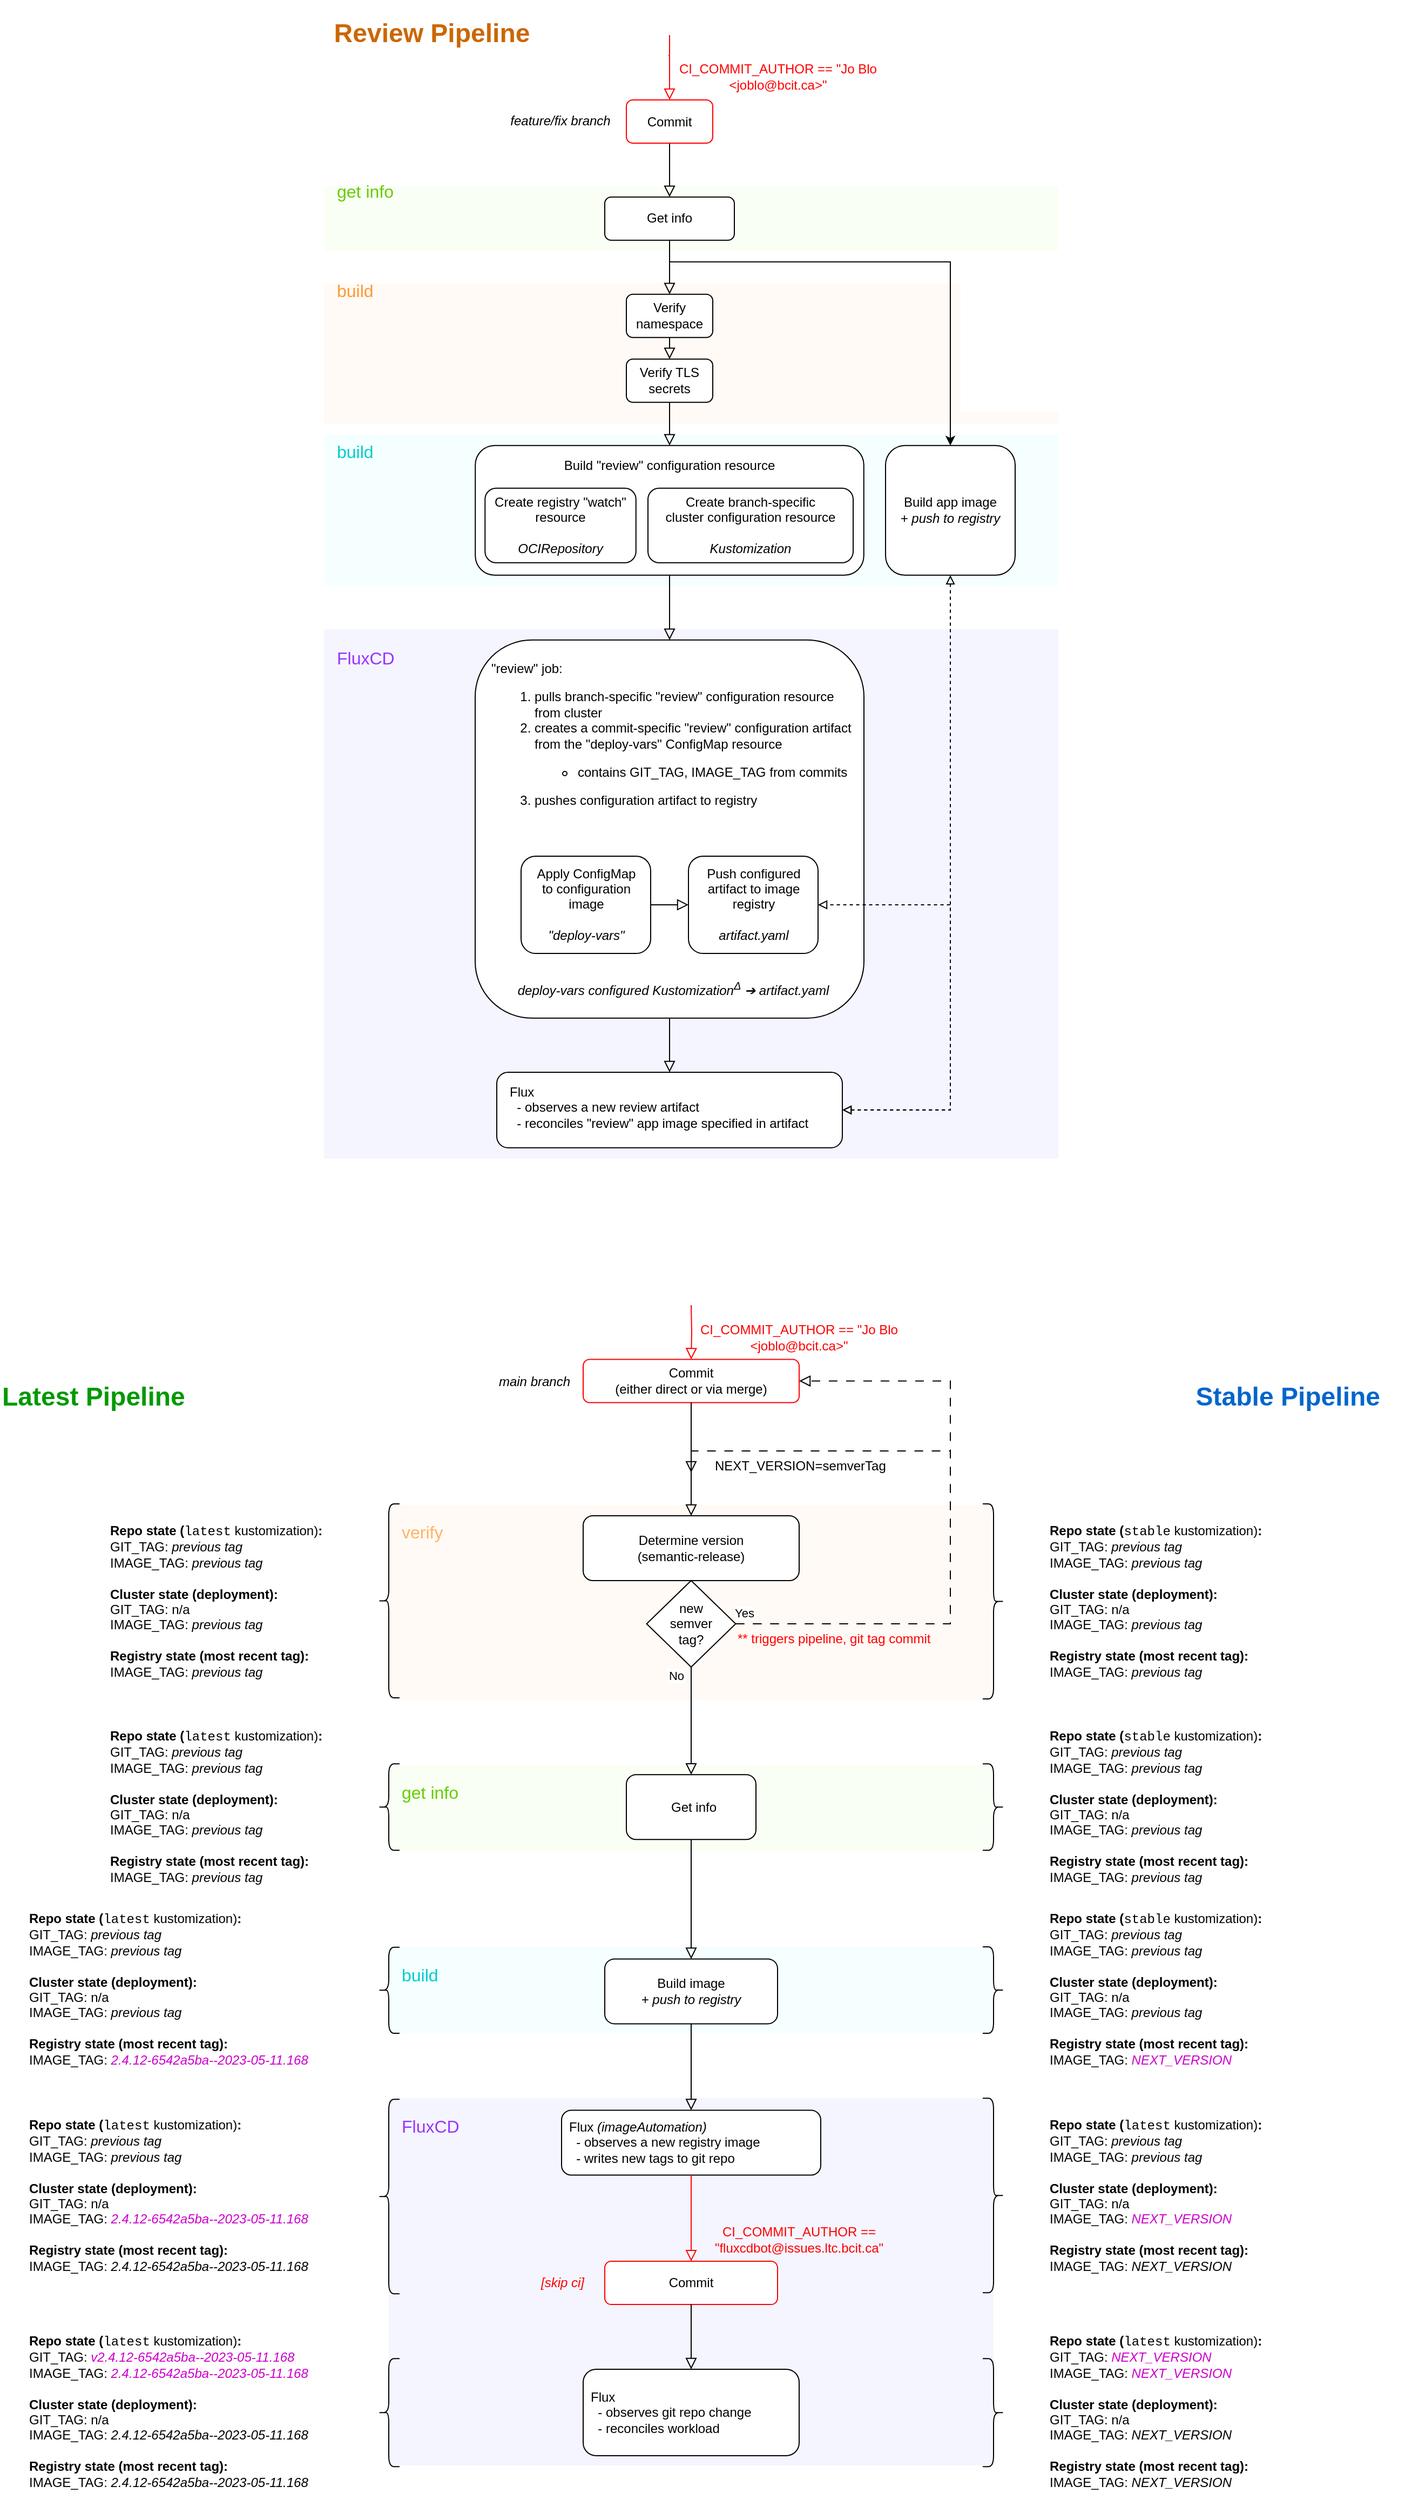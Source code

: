 <mxfile version="21.2.8" type="device">
  <diagram id="C5RBs43oDa-KdzZeNtuy" name="Page-1">
    <mxGraphModel dx="310" dy="2885" grid="1" gridSize="10" guides="1" tooltips="1" connect="1" arrows="1" fold="1" page="1" pageScale="1" pageWidth="827" pageHeight="1169" math="0" shadow="0">
      <root>
        <mxCell id="WIyWlLk6GJQsqaUBKTNV-0" />
        <mxCell id="WIyWlLk6GJQsqaUBKTNV-1" parent="WIyWlLk6GJQsqaUBKTNV-0" />
        <mxCell id="RxuFsPBykn9zpoPj2tN5-90" value="" style="rounded=0;whiteSpace=wrap;html=1;fontSize=16;strokeColor=none;fillColor=#E6FFCC;opacity=20;" vertex="1" parent="WIyWlLk6GJQsqaUBKTNV-1">
          <mxGeometry x="2300" y="-315.63" width="680" height="60" as="geometry" />
        </mxCell>
        <mxCell id="RxuFsPBykn9zpoPj2tN5-98" value="" style="rounded=0;whiteSpace=wrap;html=1;fontSize=16;strokeColor=none;fillColor=#FFE6CC;opacity=20;" vertex="1" parent="WIyWlLk6GJQsqaUBKTNV-1">
          <mxGeometry x="2300" y="-225.63" width="680" height="130" as="geometry" />
        </mxCell>
        <mxCell id="RxuFsPBykn9zpoPj2tN5-94" value="" style="rounded=0;whiteSpace=wrap;html=1;fontSize=16;strokeColor=none;fillColor=#CCCCFF;opacity=20;" vertex="1" parent="WIyWlLk6GJQsqaUBKTNV-1">
          <mxGeometry x="2300" y="94.37" width="680" height="490" as="geometry" />
        </mxCell>
        <mxCell id="RxuFsPBykn9zpoPj2tN5-92" value="" style="rounded=0;whiteSpace=wrap;html=1;fontSize=16;strokeColor=none;fillColor=#CCFFFF;opacity=20;" vertex="1" parent="WIyWlLk6GJQsqaUBKTNV-1">
          <mxGeometry x="2300" y="-85.76" width="680" height="140" as="geometry" />
        </mxCell>
        <mxCell id="RxuFsPBykn9zpoPj2tN5-93" value="build" style="text;html=1;strokeColor=none;fillColor=none;align=left;verticalAlign=middle;whiteSpace=wrap;rounded=0;fontSize=16;fontColor=#00CCCC;" vertex="1" parent="WIyWlLk6GJQsqaUBKTNV-1">
          <mxGeometry x="2310" y="-84.43" width="60" height="29.81" as="geometry" />
        </mxCell>
        <mxCell id="RxuFsPBykn9zpoPj2tN5-76" value="" style="rounded=0;whiteSpace=wrap;html=1;fontSize=16;strokeColor=none;fillColor=#FFE6CC;opacity=20;" vertex="1" parent="WIyWlLk6GJQsqaUBKTNV-1">
          <mxGeometry x="2360" y="905" width="560" height="180" as="geometry" />
        </mxCell>
        <mxCell id="RxuFsPBykn9zpoPj2tN5-57" value="" style="rounded=0;whiteSpace=wrap;html=1;fontSize=16;strokeColor=none;fillColor=#CCFFFF;opacity=20;" vertex="1" parent="WIyWlLk6GJQsqaUBKTNV-1">
          <mxGeometry x="2360" y="1313.99" width="560" height="80" as="geometry" />
        </mxCell>
        <mxCell id="RxuFsPBykn9zpoPj2tN5-55" value="" style="rounded=0;whiteSpace=wrap;html=1;fontSize=16;strokeColor=none;fillColor=#CCCCFF;opacity=20;" vertex="1" parent="WIyWlLk6GJQsqaUBKTNV-1">
          <mxGeometry x="2359.99" y="1454.1" width="560" height="339.88" as="geometry" />
        </mxCell>
        <mxCell id="RxuFsPBykn9zpoPj2tN5-54" value="" style="rounded=0;whiteSpace=wrap;html=1;fontSize=16;strokeColor=none;fillColor=#E6FFCC;opacity=20;" vertex="1" parent="WIyWlLk6GJQsqaUBKTNV-1">
          <mxGeometry x="2360" y="1145.63" width="560" height="80" as="geometry" />
        </mxCell>
        <mxCell id="J_il53s5iSnK6nftCSh8-21" value="Build &quot;review&quot; configuration resource" style="rounded=1;whiteSpace=wrap;html=1;fontSize=12;glass=0;strokeWidth=1;shadow=0;verticalAlign=top;spacingTop=5;" parent="WIyWlLk6GJQsqaUBKTNV-1" vertex="1">
          <mxGeometry x="2440.12" y="-75.63" width="359.75" height="120" as="geometry" />
        </mxCell>
        <mxCell id="xA1c-mV5jnr1yYVfnVHg-33" value="Create registry &quot;watch&quot; resource&lt;br&gt;&lt;br&gt;&lt;i&gt;OCIRepository&lt;/i&gt;" style="rounded=1;whiteSpace=wrap;html=1;fontSize=12;glass=0;strokeWidth=1;shadow=0;fillColor=none;" parent="WIyWlLk6GJQsqaUBKTNV-1" vertex="1">
          <mxGeometry x="2449.13" y="-36.13" width="139.75" height="69.02" as="geometry" />
        </mxCell>
        <mxCell id="xA1c-mV5jnr1yYVfnVHg-35" value="Create branch-specific&lt;br&gt;cluster configuration resource&lt;br&gt;&lt;br&gt;&lt;i&gt;Kustomization&lt;/i&gt;" style="rounded=1;whiteSpace=wrap;html=1;fontSize=12;glass=0;strokeWidth=1;shadow=0;fillColor=none;" parent="WIyWlLk6GJQsqaUBKTNV-1" vertex="1">
          <mxGeometry x="2600" y="-36.13" width="190" height="69.02" as="geometry" />
        </mxCell>
        <mxCell id="xA1c-mV5jnr1yYVfnVHg-52" style="edgeStyle=orthogonalEdgeStyle;rounded=0;orthogonalLoop=1;jettySize=auto;html=1;exitX=1;exitY=0.5;exitDx=0;exitDy=0;entryX=0.5;entryY=1;entryDx=0;entryDy=0;startArrow=block;startFill=0;dashed=1;endArrow=block;endFill=0;" parent="WIyWlLk6GJQsqaUBKTNV-1" source="xA1c-mV5jnr1yYVfnVHg-37" target="xA1c-mV5jnr1yYVfnVHg-46" edge="1">
          <mxGeometry relative="1" as="geometry" />
        </mxCell>
        <mxCell id="xA1c-mV5jnr1yYVfnVHg-37" value="Flux&lt;br&gt;&lt;div style=&quot;&quot;&gt;&lt;span style=&quot;background-color: initial;&quot;&gt;&amp;nbsp; - observes a new review artifact&lt;/span&gt;&lt;/div&gt;&lt;div style=&quot;&quot;&gt;&lt;span style=&quot;background-color: initial;&quot;&gt;&amp;nbsp; - reconciles &quot;review&quot; app image specified in artifact&lt;/span&gt;&lt;/div&gt;" style="rounded=1;whiteSpace=wrap;html=1;fontSize=12;glass=0;strokeWidth=1;shadow=0;align=left;spacingLeft=10;verticalAlign=top;spacingTop=5;" parent="WIyWlLk6GJQsqaUBKTNV-1" vertex="1">
          <mxGeometry x="2460" y="504.49" width="320" height="69.88" as="geometry" />
        </mxCell>
        <mxCell id="xA1c-mV5jnr1yYVfnVHg-39" value="&quot;review&quot; job:&lt;br&gt;&lt;ol&gt;&lt;li&gt;pulls branch-specific &quot;review&quot; configuration resource from cluster&lt;/li&gt;&lt;li&gt;creates a commit-specific &quot;review&quot; configuration artifact from the &quot;deploy-vars&quot; ConfigMap resource&lt;/li&gt;&lt;/ol&gt;&lt;ul&gt;&lt;ul&gt;&lt;li&gt;&lt;span style=&quot;background-color: initial;&quot;&gt;contains GIT_TAG, IMAGE_TAG from commits&lt;/span&gt;&lt;/li&gt;&lt;/ul&gt;&lt;/ul&gt;&lt;span style=&quot;background-color: initial;&quot;&gt;&amp;nbsp; &amp;nbsp; &amp;nbsp; &amp;nbsp; 3. pushes configuration artifact to registry&lt;/span&gt;&lt;br&gt;&lt;font style=&quot;font-size: 12px;&quot;&gt;&lt;br&gt;&lt;br&gt;&lt;br&gt;&lt;br&gt;&lt;br&gt;&lt;br&gt;&lt;br&gt;&lt;br&gt;&lt;br&gt;&lt;br&gt;&lt;br style=&quot;&quot;&gt;&lt;/font&gt;&lt;div style=&quot;text-align: center;&quot;&gt;&lt;i style=&quot;background-color: initial;&quot;&gt;deploy-vars configured Kustomization&lt;sup style=&quot;border-color: var(--border-color);&quot;&gt;Δ&lt;/sup&gt;&amp;nbsp;➔&amp;nbsp;artifact.yaml&lt;/i&gt;&lt;/div&gt;" style="rounded=1;whiteSpace=wrap;html=1;fontSize=12;glass=0;strokeWidth=1;shadow=0;align=left;spacingLeft=10;spacingRight=5;spacing=5;verticalAlign=top;spacingTop=10;" parent="WIyWlLk6GJQsqaUBKTNV-1" vertex="1">
          <mxGeometry x="2440" y="104.37" width="360" height="350" as="geometry" />
        </mxCell>
        <mxCell id="xA1c-mV5jnr1yYVfnVHg-40" value="" style="rounded=0;html=1;jettySize=auto;orthogonalLoop=1;fontSize=11;endArrow=block;endFill=0;endSize=8;strokeWidth=1;shadow=0;labelBackgroundColor=none;edgeStyle=orthogonalEdgeStyle;exitX=0.5;exitY=1;exitDx=0;exitDy=0;entryX=0.5;entryY=0;entryDx=0;entryDy=0;" parent="WIyWlLk6GJQsqaUBKTNV-1" source="xA1c-mV5jnr1yYVfnVHg-39" target="xA1c-mV5jnr1yYVfnVHg-37" edge="1">
          <mxGeometry relative="1" as="geometry">
            <mxPoint x="2622.5" y="634.5" as="targetPoint" />
            <mxPoint x="2622.29" y="624.5" as="sourcePoint" />
          </mxGeometry>
        </mxCell>
        <mxCell id="xA1c-mV5jnr1yYVfnVHg-42" value="" style="rounded=0;html=1;jettySize=auto;orthogonalLoop=1;fontSize=11;endArrow=block;endFill=0;endSize=8;strokeWidth=1;shadow=0;labelBackgroundColor=none;edgeStyle=orthogonalEdgeStyle;exitX=0.5;exitY=1;exitDx=0;exitDy=0;entryX=0.5;entryY=0;entryDx=0;entryDy=0;" parent="WIyWlLk6GJQsqaUBKTNV-1" source="J_il53s5iSnK6nftCSh8-11" target="J_il53s5iSnK6nftCSh8-9" edge="1">
          <mxGeometry relative="1" as="geometry">
            <mxPoint x="2620" y="-305.5" as="targetPoint" />
            <mxPoint x="2622.5" y="-284.63" as="sourcePoint" />
            <Array as="points">
              <mxPoint x="2620" y="-325.5" />
              <mxPoint x="2620" y="-325.5" />
            </Array>
          </mxGeometry>
        </mxCell>
        <mxCell id="xA1c-mV5jnr1yYVfnVHg-30" value="Verify namespace" style="rounded=1;whiteSpace=wrap;html=1;fontSize=12;glass=0;strokeWidth=1;shadow=0;" parent="WIyWlLk6GJQsqaUBKTNV-1" vertex="1">
          <mxGeometry x="2580" y="-215.63" width="80" height="40" as="geometry" />
        </mxCell>
        <mxCell id="xA1c-mV5jnr1yYVfnVHg-46" value="Build app image &lt;br&gt;&lt;i&gt;+ push to registry&lt;/i&gt;" style="rounded=1;whiteSpace=wrap;html=1;fontSize=12;glass=0;strokeWidth=1;shadow=0;" parent="WIyWlLk6GJQsqaUBKTNV-1" vertex="1">
          <mxGeometry x="2820" y="-75.63" width="120" height="120" as="geometry" />
        </mxCell>
        <mxCell id="xA1c-mV5jnr1yYVfnVHg-49" style="edgeStyle=orthogonalEdgeStyle;rounded=0;orthogonalLoop=1;jettySize=auto;html=1;entryX=0.5;entryY=0;entryDx=0;entryDy=0;exitX=0.5;exitY=1;exitDx=0;exitDy=0;" parent="WIyWlLk6GJQsqaUBKTNV-1" source="J_il53s5iSnK6nftCSh8-9" target="xA1c-mV5jnr1yYVfnVHg-46" edge="1">
          <mxGeometry relative="1" as="geometry">
            <mxPoint x="2690" y="-245.63" as="sourcePoint" />
            <Array as="points">
              <mxPoint x="2620" y="-245.63" />
              <mxPoint x="2880" y="-245.63" />
            </Array>
          </mxGeometry>
        </mxCell>
        <mxCell id="xA1c-mV5jnr1yYVfnVHg-50" value="" style="rounded=0;html=1;jettySize=auto;orthogonalLoop=1;fontSize=11;endArrow=block;endFill=0;endSize=8;strokeWidth=1;shadow=0;labelBackgroundColor=none;edgeStyle=orthogonalEdgeStyle;exitX=1;exitY=0.5;exitDx=0;exitDy=0;entryX=0;entryY=0.5;entryDx=0;entryDy=0;" parent="WIyWlLk6GJQsqaUBKTNV-1" source="RxuFsPBykn9zpoPj2tN5-96" target="J_il53s5iSnK6nftCSh8-13" edge="1">
          <mxGeometry relative="1" as="geometry">
            <mxPoint x="2632.5" y="95.49" as="targetPoint" />
            <mxPoint x="2727.5" y="-4.51" as="sourcePoint" />
          </mxGeometry>
        </mxCell>
        <mxCell id="xA1c-mV5jnr1yYVfnVHg-51" value="&lt;i&gt;feature/fix branch&lt;/i&gt;" style="text;html=1;strokeColor=none;fillColor=none;align=center;verticalAlign=middle;whiteSpace=wrap;rounded=0;" parent="WIyWlLk6GJQsqaUBKTNV-1" vertex="1">
          <mxGeometry x="2459" y="-390.56" width="120" height="30" as="geometry" />
        </mxCell>
        <mxCell id="J_il53s5iSnK6nftCSh8-9" value="Get info" style="rounded=1;whiteSpace=wrap;html=1;fontSize=12;glass=0;strokeWidth=1;shadow=0;align=center;spacingLeft=0;container=0;" parent="WIyWlLk6GJQsqaUBKTNV-1" vertex="1">
          <mxGeometry x="2560" y="-305.63" width="120" height="40" as="geometry">
            <mxRectangle x="870.25" y="-939" width="90" height="30" as="alternateBounds" />
          </mxGeometry>
        </mxCell>
        <mxCell id="J_il53s5iSnK6nftCSh8-11" value="Commit" style="rounded=1;whiteSpace=wrap;html=1;fontSize=12;glass=0;strokeWidth=1;shadow=0;strokeColor=#FF0000;" parent="WIyWlLk6GJQsqaUBKTNV-1" vertex="1">
          <mxGeometry x="2580" y="-395.5" width="80" height="40" as="geometry" />
        </mxCell>
        <mxCell id="J_il53s5iSnK6nftCSh8-12" value="Verify TLS secrets" style="rounded=1;whiteSpace=wrap;html=1;fontSize=12;glass=0;strokeWidth=1;shadow=0;" parent="WIyWlLk6GJQsqaUBKTNV-1" vertex="1">
          <mxGeometry x="2580" y="-155.63" width="80" height="40" as="geometry" />
        </mxCell>
        <mxCell id="J_il53s5iSnK6nftCSh8-13" value="Push configured artifact to image registry&lt;br&gt;&lt;br&gt;&lt;i&gt;artifact.yaml&lt;/i&gt;" style="rounded=1;whiteSpace=wrap;html=1;fontSize=12;glass=0;strokeWidth=1;shadow=0;align=center;spacingLeft=5;spacingRight=5;spacing=5;" parent="WIyWlLk6GJQsqaUBKTNV-1" vertex="1">
          <mxGeometry x="2637.5" y="304.45" width="120" height="90.05" as="geometry" />
        </mxCell>
        <mxCell id="J_il53s5iSnK6nftCSh8-14" value="" style="rounded=0;html=1;jettySize=auto;orthogonalLoop=1;fontSize=11;endArrow=block;endFill=0;endSize=8;strokeWidth=1;shadow=0;labelBackgroundColor=none;edgeStyle=orthogonalEdgeStyle;exitX=0.5;exitY=1;exitDx=0;exitDy=0;entryX=0.5;entryY=0;entryDx=0;entryDy=0;" parent="WIyWlLk6GJQsqaUBKTNV-1" source="J_il53s5iSnK6nftCSh8-9" target="xA1c-mV5jnr1yYVfnVHg-30" edge="1">
          <mxGeometry relative="1" as="geometry">
            <mxPoint x="2620" y="-235.5" as="targetPoint" />
            <mxPoint x="2619.5" y="-254.51" as="sourcePoint" />
          </mxGeometry>
        </mxCell>
        <mxCell id="J_il53s5iSnK6nftCSh8-15" value="" style="rounded=0;html=1;jettySize=auto;orthogonalLoop=1;fontSize=11;endArrow=block;endFill=0;endSize=8;strokeWidth=1;shadow=0;labelBackgroundColor=none;edgeStyle=orthogonalEdgeStyle;exitX=0.5;exitY=1;exitDx=0;exitDy=0;entryX=0.5;entryY=0;entryDx=0;entryDy=0;" parent="WIyWlLk6GJQsqaUBKTNV-1" source="J_il53s5iSnK6nftCSh8-12" target="J_il53s5iSnK6nftCSh8-21" edge="1">
          <mxGeometry relative="1" as="geometry">
            <mxPoint x="2620" y="-83.615" as="targetPoint" />
            <mxPoint x="2632.5" y="-204.51" as="sourcePoint" />
          </mxGeometry>
        </mxCell>
        <mxCell id="J_il53s5iSnK6nftCSh8-17" value="&lt;h1&gt;Review Pipeline&lt;/h1&gt;" style="text;html=1;strokeColor=none;fillColor=none;align=center;verticalAlign=middle;whiteSpace=wrap;rounded=0;fontColor=#CC6600;" parent="WIyWlLk6GJQsqaUBKTNV-1" vertex="1">
          <mxGeometry x="2300" y="-477.0" width="200" height="40" as="geometry" />
        </mxCell>
        <mxCell id="J_il53s5iSnK6nftCSh8-18" value="CI_COMMIT_AUTHOR == &quot;Jo Blo &amp;lt;joblo@bcit.ca&amp;gt;&quot;" style="text;html=1;strokeColor=none;fillColor=none;align=center;verticalAlign=middle;whiteSpace=wrap;rounded=0;fontColor=#FF0000;" parent="WIyWlLk6GJQsqaUBKTNV-1" vertex="1">
          <mxGeometry x="2619.5" y="-437.0" width="200.5" height="40.5" as="geometry" />
        </mxCell>
        <mxCell id="J_il53s5iSnK6nftCSh8-20" value="" style="rounded=0;html=1;jettySize=auto;orthogonalLoop=1;fontSize=11;endArrow=block;endFill=0;endSize=8;strokeWidth=1;shadow=0;labelBackgroundColor=none;edgeStyle=orthogonalEdgeStyle;fontColor=#FF0000;strokeColor=#FF0000;entryX=0.5;entryY=0;entryDx=0;entryDy=0;" parent="WIyWlLk6GJQsqaUBKTNV-1" target="J_il53s5iSnK6nftCSh8-11" edge="1">
          <mxGeometry relative="1" as="geometry">
            <mxPoint x="2619" y="-396.5" as="targetPoint" />
            <mxPoint x="2620" y="-455.5" as="sourcePoint" />
            <Array as="points">
              <mxPoint x="2619" y="-436.5" />
              <mxPoint x="2619" y="-436.5" />
            </Array>
          </mxGeometry>
        </mxCell>
        <mxCell id="RxuFsPBykn9zpoPj2tN5-1" value="Commit&lt;br&gt;(either direct or via merge)" style="rounded=1;whiteSpace=wrap;html=1;fontSize=12;glass=0;strokeWidth=1;shadow=0;strokeColor=#FF0000;" vertex="1" parent="WIyWlLk6GJQsqaUBKTNV-1">
          <mxGeometry x="2540" y="770.25" width="200" height="40" as="geometry" />
        </mxCell>
        <mxCell id="RxuFsPBykn9zpoPj2tN5-3" value="Build image&lt;br&gt;&lt;i&gt;+ push to registry&lt;/i&gt;" style="rounded=1;whiteSpace=wrap;html=1;fontSize=12;glass=0;strokeWidth=1;shadow=0;" vertex="1" parent="WIyWlLk6GJQsqaUBKTNV-1">
          <mxGeometry x="2560" y="1325.19" width="160" height="60" as="geometry" />
        </mxCell>
        <mxCell id="RxuFsPBykn9zpoPj2tN5-4" value="&lt;i&gt;main branch&lt;/i&gt;" style="text;html=1;strokeColor=none;fillColor=none;align=center;verticalAlign=middle;whiteSpace=wrap;rounded=0;" vertex="1" parent="WIyWlLk6GJQsqaUBKTNV-1">
          <mxGeometry x="2445.01" y="775.5" width="100" height="30" as="geometry" />
        </mxCell>
        <mxCell id="RxuFsPBykn9zpoPj2tN5-5" value="Flux&lt;br&gt;&lt;div style=&quot;&quot;&gt;&lt;span style=&quot;background-color: initial;&quot;&gt;&amp;nbsp; - observes git repo change&lt;/span&gt;&lt;/div&gt;&lt;div style=&quot;&quot;&gt;&lt;span style=&quot;background-color: initial;&quot;&gt;&amp;nbsp; - reconciles workload&lt;/span&gt;&lt;/div&gt;" style="rounded=1;whiteSpace=wrap;html=1;fontSize=12;glass=0;strokeWidth=1;shadow=0;align=left;spacingLeft=5;" vertex="1" parent="WIyWlLk6GJQsqaUBKTNV-1">
          <mxGeometry x="2540" y="1704.99" width="200" height="80" as="geometry" />
        </mxCell>
        <mxCell id="RxuFsPBykn9zpoPj2tN5-6" value="Flux &lt;i&gt;(imageAutomation)&lt;/i&gt;&lt;br&gt;&lt;div style=&quot;&quot;&gt;&lt;span style=&quot;background-color: initial;&quot;&gt;&amp;nbsp; - observes a new registry image&lt;/span&gt;&lt;/div&gt;&lt;div style=&quot;&quot;&gt;&lt;span style=&quot;background-color: initial;&quot;&gt;&amp;nbsp; - writes new tags to git repo&lt;/span&gt;&lt;/div&gt;" style="rounded=1;whiteSpace=wrap;html=1;fontSize=12;glass=0;strokeWidth=1;shadow=0;align=left;spacingLeft=5;" vertex="1" parent="WIyWlLk6GJQsqaUBKTNV-1">
          <mxGeometry x="2520" y="1465.24" width="240" height="60" as="geometry" />
        </mxCell>
        <mxCell id="RxuFsPBykn9zpoPj2tN5-7" value="Get info" style="rounded=1;whiteSpace=wrap;html=1;fontSize=12;glass=0;strokeWidth=1;shadow=0;align=center;spacingLeft=5;container=0;" vertex="1" parent="WIyWlLk6GJQsqaUBKTNV-1">
          <mxGeometry x="2580" y="1154.62" width="120" height="60" as="geometry">
            <mxRectangle x="870.25" y="-939" width="90" height="30" as="alternateBounds" />
          </mxGeometry>
        </mxCell>
        <mxCell id="RxuFsPBykn9zpoPj2tN5-8" value="CI_COMMIT_AUTHOR == &quot;fluxcdbot@issues.ltc.bcit.ca&quot;" style="text;html=1;strokeColor=none;fillColor=none;align=center;verticalAlign=middle;whiteSpace=wrap;rounded=0;fontColor=#FF0000;" vertex="1" parent="WIyWlLk6GJQsqaUBKTNV-1">
          <mxGeometry x="2639.99" y="1565.06" width="200" height="40" as="geometry" />
        </mxCell>
        <mxCell id="RxuFsPBykn9zpoPj2tN5-9" value="" style="rounded=0;html=1;jettySize=auto;orthogonalLoop=1;fontSize=11;endArrow=block;endFill=0;endSize=8;strokeWidth=1;shadow=0;labelBackgroundColor=none;edgeStyle=orthogonalEdgeStyle;exitX=0.5;exitY=1;exitDx=0;exitDy=0;entryX=0.5;entryY=0;entryDx=0;entryDy=0;" edge="1" parent="WIyWlLk6GJQsqaUBKTNV-1" source="RxuFsPBykn9zpoPj2tN5-7" target="RxuFsPBykn9zpoPj2tN5-3">
          <mxGeometry relative="1" as="geometry">
            <mxPoint x="2600.25" y="1390.25" as="targetPoint" />
            <mxPoint x="2610.25" y="1440.25" as="sourcePoint" />
          </mxGeometry>
        </mxCell>
        <mxCell id="RxuFsPBykn9zpoPj2tN5-10" value="Commit" style="rounded=1;whiteSpace=wrap;html=1;fontSize=12;glass=0;strokeWidth=1;shadow=0;strokeColor=#FF0000;" vertex="1" parent="WIyWlLk6GJQsqaUBKTNV-1">
          <mxGeometry x="2560" y="1605.06" width="160" height="40" as="geometry" />
        </mxCell>
        <mxCell id="RxuFsPBykn9zpoPj2tN5-11" value="CI_COMMIT_AUTHOR == &quot;Jo Blo &amp;lt;joblo@bcit.ca&amp;gt;&quot;" style="text;html=1;strokeColor=none;fillColor=none;align=center;verticalAlign=middle;whiteSpace=wrap;rounded=0;fontColor=#FF0000;" vertex="1" parent="WIyWlLk6GJQsqaUBKTNV-1">
          <mxGeometry x="2639.99" y="729.5" width="200.01" height="40.5" as="geometry" />
        </mxCell>
        <mxCell id="RxuFsPBykn9zpoPj2tN5-12" value="" style="rounded=0;html=1;jettySize=auto;orthogonalLoop=1;fontSize=11;endArrow=block;endFill=0;endSize=8;strokeWidth=1;shadow=0;labelBackgroundColor=none;edgeStyle=orthogonalEdgeStyle;exitX=0.5;exitY=1;exitDx=0;exitDy=0;entryX=0.5;entryY=0;entryDx=0;entryDy=0;fontColor=#FF0000;strokeColor=#FF0000;" edge="1" parent="WIyWlLk6GJQsqaUBKTNV-1" source="RxuFsPBykn9zpoPj2tN5-6" target="RxuFsPBykn9zpoPj2tN5-10">
          <mxGeometry relative="1" as="geometry">
            <mxPoint x="2355.49" y="1613.62" as="targetPoint" />
            <mxPoint x="2595.49" y="1633.5" as="sourcePoint" />
            <Array as="points" />
          </mxGeometry>
        </mxCell>
        <mxCell id="RxuFsPBykn9zpoPj2tN5-13" value="Determine version&lt;br&gt;(semantic-release)" style="rounded=1;whiteSpace=wrap;html=1;fontSize=12;glass=0;strokeWidth=1;shadow=0;" vertex="1" parent="WIyWlLk6GJQsqaUBKTNV-1">
          <mxGeometry x="2540" y="915" width="200" height="60" as="geometry" />
        </mxCell>
        <mxCell id="RxuFsPBykn9zpoPj2tN5-14" value="new&lt;br&gt;semver&lt;br&gt;tag?" style="rhombus;whiteSpace=wrap;html=1;verticalAlign=middle;" vertex="1" parent="WIyWlLk6GJQsqaUBKTNV-1">
          <mxGeometry x="2598.76" y="975.0" width="82.47" height="80" as="geometry" />
        </mxCell>
        <mxCell id="RxuFsPBykn9zpoPj2tN5-16" value="" style="shape=curlyBracket;whiteSpace=wrap;html=1;rounded=1;labelPosition=left;verticalLabelPosition=middle;align=right;verticalAlign=middle;" vertex="1" parent="WIyWlLk6GJQsqaUBKTNV-1">
          <mxGeometry x="2350" y="1144.63" width="20" height="80" as="geometry" />
        </mxCell>
        <mxCell id="RxuFsPBykn9zpoPj2tN5-17" value="" style="shape=curlyBracket;whiteSpace=wrap;html=1;rounded=1;labelPosition=left;verticalLabelPosition=middle;align=right;verticalAlign=middle;" vertex="1" parent="WIyWlLk6GJQsqaUBKTNV-1">
          <mxGeometry x="2350" y="1455.13" width="20" height="180" as="geometry" />
        </mxCell>
        <mxCell id="RxuFsPBykn9zpoPj2tN5-19" value="Yes" style="edgeLabel;html=1;align=center;verticalAlign=middle;resizable=0;points=[];rotation=0;" vertex="1" connectable="0" parent="WIyWlLk6GJQsqaUBKTNV-1">
          <mxGeometry x="2700.0" y="1313.99" as="geometry">
            <mxPoint x="-11" y="-309" as="offset" />
          </mxGeometry>
        </mxCell>
        <mxCell id="RxuFsPBykn9zpoPj2tN5-20" value="" style="rounded=0;html=1;jettySize=auto;orthogonalLoop=1;fontSize=11;endArrow=block;endFill=0;endSize=8;strokeWidth=1;shadow=0;labelBackgroundColor=none;edgeStyle=orthogonalEdgeStyle;entryX=0.5;entryY=0;entryDx=0;entryDy=0;fontColor=#FF0000;strokeColor=#FF0000;" edge="1" parent="WIyWlLk6GJQsqaUBKTNV-1" target="RxuFsPBykn9zpoPj2tN5-1">
          <mxGeometry relative="1" as="geometry">
            <mxPoint x="2595.01" y="755" as="targetPoint" />
            <mxPoint x="2640" y="720" as="sourcePoint" />
          </mxGeometry>
        </mxCell>
        <mxCell id="RxuFsPBykn9zpoPj2tN5-21" value="" style="rounded=0;html=1;jettySize=auto;orthogonalLoop=1;fontSize=11;endArrow=block;endFill=0;endSize=8;strokeWidth=1;shadow=0;labelBackgroundColor=none;edgeStyle=orthogonalEdgeStyle;exitX=0.5;exitY=1;exitDx=0;exitDy=0;entryX=0.5;entryY=0;entryDx=0;entryDy=0;" edge="1" parent="WIyWlLk6GJQsqaUBKTNV-1" source="RxuFsPBykn9zpoPj2tN5-14" target="RxuFsPBykn9zpoPj2tN5-7">
          <mxGeometry relative="1" as="geometry">
            <mxPoint x="2600" y="1625" as="targetPoint" />
            <mxPoint x="2551.53" y="1954" as="sourcePoint" />
          </mxGeometry>
        </mxCell>
        <mxCell id="RxuFsPBykn9zpoPj2tN5-23" value="** triggers pipeline, git tag commit" style="text;html=1;strokeColor=none;fillColor=none;align=left;verticalAlign=top;whiteSpace=wrap;rounded=0;fontColor=#FF0000;spacingLeft=0;spacingTop=0;" vertex="1" parent="WIyWlLk6GJQsqaUBKTNV-1">
          <mxGeometry x="2681.23" y="1015" width="188.77" height="30" as="geometry" />
        </mxCell>
        <mxCell id="RxuFsPBykn9zpoPj2tN5-27" value="" style="rounded=0;html=1;jettySize=auto;orthogonalLoop=1;fontSize=11;endArrow=block;endFill=0;endSize=8;strokeWidth=1;shadow=0;labelBackgroundColor=none;edgeStyle=orthogonalEdgeStyle;exitX=1;exitY=0.5;exitDx=0;exitDy=0;dashed=1;dashPattern=8 8;strokeColor=#000000;" edge="1" parent="WIyWlLk6GJQsqaUBKTNV-1" source="RxuFsPBykn9zpoPj2tN5-14">
          <mxGeometry relative="1" as="geometry">
            <mxPoint x="2640" y="875" as="targetPoint" />
            <Array as="points">
              <mxPoint x="2880" y="1015" />
              <mxPoint x="2880" y="855" />
              <mxPoint x="2640" y="855" />
            </Array>
            <mxPoint x="2667" y="1527" as="sourcePoint" />
          </mxGeometry>
        </mxCell>
        <mxCell id="RxuFsPBykn9zpoPj2tN5-28" value="&lt;i&gt;[skip ci]&lt;/i&gt;" style="text;html=1;strokeColor=none;fillColor=none;align=center;verticalAlign=middle;whiteSpace=wrap;rounded=0;fontColor=#FF0000;" vertex="1" parent="WIyWlLk6GJQsqaUBKTNV-1">
          <mxGeometry x="2481" y="1605.06" width="80" height="40" as="geometry" />
        </mxCell>
        <mxCell id="RxuFsPBykn9zpoPj2tN5-29" value="No" style="edgeLabel;html=1;align=center;verticalAlign=middle;resizable=0;points=[];rotation=0;" vertex="1" connectable="0" parent="WIyWlLk6GJQsqaUBKTNV-1">
          <mxGeometry x="2639.99" y="1405.0" as="geometry">
            <mxPoint x="-14" y="-342" as="offset" />
          </mxGeometry>
        </mxCell>
        <mxCell id="RxuFsPBykn9zpoPj2tN5-30" value="" style="rounded=0;html=1;jettySize=auto;orthogonalLoop=1;fontSize=11;endArrow=block;endFill=0;endSize=8;strokeWidth=1;shadow=0;labelBackgroundColor=none;edgeStyle=orthogonalEdgeStyle;exitX=0.5;exitY=1;exitDx=0;exitDy=0;entryX=0.5;entryY=0;entryDx=0;entryDy=0;" edge="1" parent="WIyWlLk6GJQsqaUBKTNV-1" source="RxuFsPBykn9zpoPj2tN5-3" target="RxuFsPBykn9zpoPj2tN5-6">
          <mxGeometry relative="1" as="geometry">
            <mxPoint x="2610" y="1484" as="targetPoint" />
            <Array as="points" />
            <mxPoint x="2610" y="1395" as="sourcePoint" />
          </mxGeometry>
        </mxCell>
        <mxCell id="RxuFsPBykn9zpoPj2tN5-33" value="" style="rounded=0;html=1;jettySize=auto;orthogonalLoop=1;fontSize=11;endArrow=block;endFill=0;endSize=8;strokeWidth=1;shadow=0;labelBackgroundColor=none;edgeStyle=orthogonalEdgeStyle;exitX=0.5;exitY=1;exitDx=0;exitDy=0;entryX=0.5;entryY=0;entryDx=0;entryDy=0;" edge="1" parent="WIyWlLk6GJQsqaUBKTNV-1" source="RxuFsPBykn9zpoPj2tN5-10" target="RxuFsPBykn9zpoPj2tN5-5">
          <mxGeometry relative="1" as="geometry">
            <mxPoint x="2580" y="1635" as="targetPoint" />
            <mxPoint x="2771" y="1615" as="sourcePoint" />
          </mxGeometry>
        </mxCell>
        <mxCell id="RxuFsPBykn9zpoPj2tN5-36" value="&lt;span style=&quot;border-color: var(--border-color);&quot;&gt;&lt;b style=&quot;border-color: var(--border-color);&quot;&gt;Repo state (&lt;/b&gt;&lt;font style=&quot;border-color: var(--border-color);&quot; face=&quot;Courier New&quot;&gt;latest&lt;/font&gt;&amp;nbsp;kustomization)&lt;b style=&quot;border-color: var(--border-color);&quot;&gt;:&lt;/b&gt;&lt;br style=&quot;border-color: var(--border-color);&quot;&gt;GIT_TAG:&amp;nbsp;&lt;i style=&quot;border-color: var(--border-color);&quot;&gt;previous tag&lt;br style=&quot;border-color: var(--border-color);&quot;&gt;&lt;/i&gt;IMAGE_TAG:&amp;nbsp;&lt;i style=&quot;border-color: var(--border-color);&quot;&gt;previous tag&lt;/i&gt;&lt;br style=&quot;border-color: var(--border-color);&quot;&gt;&lt;br style=&quot;border-color: var(--border-color);&quot;&gt;&lt;b style=&quot;border-color: var(--border-color);&quot;&gt;Cluster state (deployment):&lt;br style=&quot;border-color: var(--border-color);&quot;&gt;&lt;/b&gt;GIT_TAG: n/a&lt;br style=&quot;border-color: var(--border-color);&quot;&gt;IMAGE_TAG:&amp;nbsp;&lt;i style=&quot;border-color: var(--border-color);&quot;&gt;previous tag&lt;/i&gt;&lt;br style=&quot;border-color: var(--border-color);&quot;&gt;&lt;br style=&quot;border-color: var(--border-color);&quot;&gt;&lt;b style=&quot;border-color: var(--border-color);&quot;&gt;Registry state (most recent tag):&lt;br style=&quot;border-color: var(--border-color);&quot;&gt;&lt;/b&gt;&lt;font style=&quot;border-color: var(--border-color);&quot;&gt;IMAGE_TAG:&amp;nbsp;&lt;/font&gt;&lt;i style=&quot;border-color: var(--border-color);&quot;&gt;previous tag&lt;/i&gt;&lt;br&gt;&lt;/span&gt;" style="text;html=1;strokeColor=none;fillColor=none;align=left;verticalAlign=top;whiteSpace=wrap;rounded=0;" vertex="1" parent="WIyWlLk6GJQsqaUBKTNV-1">
          <mxGeometry x="2100" y="1104.76" width="240" height="159.75" as="geometry" />
        </mxCell>
        <mxCell id="RxuFsPBykn9zpoPj2tN5-37" value="&lt;b&gt;Repo state (&lt;/b&gt;&lt;font style=&quot;border-color: var(--border-color);&quot; face=&quot;Courier New&quot;&gt;latest&lt;/font&gt;&amp;nbsp;kustomization)&lt;b&gt;:&lt;/b&gt;&lt;br&gt;GIT_TAG: &lt;i&gt;previous tag&lt;br&gt;&lt;/i&gt;IMAGE_TAG:&amp;nbsp;&lt;i style=&quot;border-color: var(--border-color);&quot;&gt;previous tag&lt;/i&gt;&lt;br&gt;&lt;br&gt;&lt;b&gt;Cluster state (deployment):&lt;br&gt;&lt;/b&gt;GIT_TAG: n/a&lt;br&gt;IMAGE_TAG:&amp;nbsp;&lt;span style=&quot;border-color: var(--border-color);&quot;&gt;&lt;i&gt;previous tag&lt;/i&gt;&lt;br&gt;&lt;br&gt;&lt;b style=&quot;font-style: normal; border-color: var(--border-color);&quot;&gt;Registry state (most recent tag):&lt;br style=&quot;border-color: var(--border-color);&quot;&gt;&lt;/b&gt;&lt;span style=&quot;font-style: normal;&quot;&gt;IMAGE_TAG:&amp;nbsp;&lt;/span&gt;&lt;i style=&quot;border-color: var(--border-color);&quot;&gt;&lt;font color=&quot;#cc00cc&quot;&gt;2.4.12-6542a5ba--2023-05-11.168&lt;/font&gt;&lt;/i&gt;&lt;/span&gt;" style="text;html=1;strokeColor=none;fillColor=none;align=left;verticalAlign=top;whiteSpace=wrap;rounded=0;" vertex="1" parent="WIyWlLk6GJQsqaUBKTNV-1">
          <mxGeometry x="2025" y="1274.31" width="325" height="159.75" as="geometry" />
        </mxCell>
        <mxCell id="RxuFsPBykn9zpoPj2tN5-38" value="" style="shape=curlyBracket;whiteSpace=wrap;html=1;rounded=1;labelPosition=left;verticalLabelPosition=middle;align=right;verticalAlign=middle;" vertex="1" parent="WIyWlLk6GJQsqaUBKTNV-1">
          <mxGeometry x="2350" y="1314.37" width="20" height="79.62" as="geometry" />
        </mxCell>
        <mxCell id="RxuFsPBykn9zpoPj2tN5-39" value="&lt;span style=&quot;border-color: var(--border-color);&quot;&gt;&lt;b style=&quot;border-color: var(--border-color);&quot;&gt;Repo state (&lt;/b&gt;&lt;font style=&quot;border-color: var(--border-color);&quot; face=&quot;Courier New&quot;&gt;latest&lt;/font&gt;&amp;nbsp;kustomization)&lt;b style=&quot;border-color: var(--border-color);&quot;&gt;:&lt;/b&gt;&lt;br style=&quot;border-color: var(--border-color);&quot;&gt;GIT_TAG: &lt;i style=&quot;&quot;&gt;previous tag&lt;/i&gt;&lt;i style=&quot;border-color: var(--border-color);&quot;&gt;&lt;br style=&quot;border-color: var(--border-color);&quot;&gt;&lt;/i&gt;IMAGE_TAG: &lt;i style=&quot;&quot;&gt;previous tag&lt;/i&gt;&lt;br style=&quot;border-color: var(--border-color);&quot;&gt;&lt;b style=&quot;border-color: var(--border-color);&quot;&gt;&lt;br&gt;Cluster state (deployment):&lt;br style=&quot;border-color: var(--border-color);&quot;&gt;&lt;/b&gt;GIT_TAG: n/a&lt;br style=&quot;border-color: var(--border-color);&quot;&gt;IMAGE_TAG:&amp;nbsp;&lt;i style=&quot;border-color: var(--border-color);&quot;&gt;&lt;font color=&quot;#cc00cc&quot;&gt;2.4.12-6542a5ba--2023-05-11.168&lt;/font&gt;&lt;/i&gt;&lt;br style=&quot;border-color: var(--border-color);&quot;&gt;&lt;br style=&quot;border-color: var(--border-color);&quot;&gt;&lt;b style=&quot;border-color: var(--border-color);&quot;&gt;Registry state (most recent tag):&lt;br style=&quot;border-color: var(--border-color);&quot;&gt;&lt;/b&gt;&lt;span style=&quot;border-color: var(--border-color);&quot;&gt;&lt;font style=&quot;border-color: var(--border-color);&quot;&gt;IMAGE_TAG:&amp;nbsp;&lt;i style=&quot;&quot;&gt;2.4.12-6542a5ba--2023-05-11.168&lt;/i&gt;&lt;/font&gt;&lt;/span&gt;&lt;span style=&quot;border-color: var(--border-color);&quot;&gt;&lt;/span&gt;&lt;br&gt;&lt;/span&gt;" style="text;html=1;strokeColor=none;fillColor=none;align=left;verticalAlign=top;whiteSpace=wrap;rounded=0;" vertex="1" parent="WIyWlLk6GJQsqaUBKTNV-1">
          <mxGeometry x="2025" y="1465.25" width="325" height="159.75" as="geometry" />
        </mxCell>
        <mxCell id="RxuFsPBykn9zpoPj2tN5-40" value="" style="shape=curlyBracket;whiteSpace=wrap;html=1;rounded=1;labelPosition=left;verticalLabelPosition=middle;align=right;verticalAlign=middle;" vertex="1" parent="WIyWlLk6GJQsqaUBKTNV-1">
          <mxGeometry x="2350" y="1695.12" width="20" height="100" as="geometry" />
        </mxCell>
        <mxCell id="RxuFsPBykn9zpoPj2tN5-41" value="&lt;span style=&quot;border-color: var(--border-color);&quot;&gt;&lt;b style=&quot;border-color: var(--border-color);&quot;&gt;Repo state (&lt;/b&gt;&lt;font style=&quot;border-color: var(--border-color);&quot; face=&quot;Courier New&quot;&gt;latest&lt;/font&gt;&amp;nbsp;kustomization)&lt;b style=&quot;border-color: var(--border-color);&quot;&gt;:&lt;/b&gt;&lt;br style=&quot;border-color: var(--border-color);&quot;&gt;GIT_TAG:&amp;nbsp;&lt;font color=&quot;#cc00cc&quot;&gt;&lt;i style=&quot;border-color: var(--border-color);&quot;&gt;&lt;font style=&quot;border-color: var(--border-color);&quot;&gt;v&lt;/font&gt;&lt;/i&gt;&lt;i style=&quot;border-color: var(--border-color);&quot;&gt;&lt;i style=&quot;border-color: var(--border-color);&quot;&gt;&lt;font style=&quot;border-color: var(--border-color);&quot;&gt;2.4.12-6542a5ba--2023-05-11.168&lt;/font&gt;&lt;/i&gt;&lt;br style=&quot;border-color: var(--border-color);&quot;&gt;&lt;/i&gt;&lt;/font&gt;IMAGE_TAG:&amp;nbsp;&lt;font color=&quot;#cc00cc&quot;&gt;&lt;i style=&quot;border-color: var(--border-color);&quot;&gt;&lt;font style=&quot;border-color: var(--border-color);&quot;&gt;2.4.12-6542a5ba--2023-05-11.168&lt;/font&gt;&lt;/i&gt;&lt;br style=&quot;border-color: var(--border-color);&quot;&gt;&lt;/font&gt;&lt;br style=&quot;border-color: var(--border-color);&quot;&gt;&lt;b style=&quot;border-color: var(--border-color);&quot;&gt;Cluster state (deployment):&lt;br style=&quot;border-color: var(--border-color);&quot;&gt;&lt;/b&gt;GIT_TAG: n/a&lt;br style=&quot;border-color: var(--border-color);&quot;&gt;IMAGE_TAG:&amp;nbsp;&lt;i style=&quot;border-color: var(--border-color);&quot;&gt;&lt;font style=&quot;border-color: var(--border-color);&quot;&gt;2.4.12-6542a5ba--2023-05-11.168&lt;/font&gt;&lt;/i&gt;&lt;br style=&quot;border-color: var(--border-color);&quot;&gt;&lt;br style=&quot;border-color: var(--border-color);&quot;&gt;&lt;b style=&quot;border-color: var(--border-color);&quot;&gt;Registry state (most recent tag):&lt;br style=&quot;border-color: var(--border-color);&quot;&gt;&lt;/b&gt;&lt;font style=&quot;border-color: var(--border-color);&quot;&gt;IMAGE_TAG:&amp;nbsp;&lt;i style=&quot;border-color: var(--border-color);&quot;&gt;2.4.12-6542a5ba--2023-05-11.168&lt;/i&gt;&lt;/font&gt;&lt;br&gt;&lt;/span&gt;" style="text;html=1;strokeColor=none;fillColor=none;align=left;verticalAlign=top;whiteSpace=wrap;rounded=0;" vertex="1" parent="WIyWlLk6GJQsqaUBKTNV-1">
          <mxGeometry x="2025" y="1665.12" width="325" height="159.75" as="geometry" />
        </mxCell>
        <mxCell id="RxuFsPBykn9zpoPj2tN5-42" value="" style="shape=curlyBracket;whiteSpace=wrap;html=1;rounded=1;labelPosition=left;verticalLabelPosition=middle;align=right;verticalAlign=middle;rotation=-180;" vertex="1" parent="WIyWlLk6GJQsqaUBKTNV-1">
          <mxGeometry x="2910" y="1144.62" width="20" height="80" as="geometry" />
        </mxCell>
        <mxCell id="RxuFsPBykn9zpoPj2tN5-43" value="" style="shape=curlyBracket;whiteSpace=wrap;html=1;rounded=1;labelPosition=left;verticalLabelPosition=middle;align=right;verticalAlign=middle;rotation=-180;" vertex="1" parent="WIyWlLk6GJQsqaUBKTNV-1">
          <mxGeometry x="2910" y="1454.1" width="20" height="180" as="geometry" />
        </mxCell>
        <mxCell id="RxuFsPBykn9zpoPj2tN5-44" value="&lt;span style=&quot;border-color: var(--border-color);&quot;&gt;&lt;b style=&quot;border-color: var(--border-color);&quot;&gt;Repo state (&lt;/b&gt;&lt;font style=&quot;border-color: var(--border-color);&quot; face=&quot;Courier New&quot;&gt;stable&lt;/font&gt;&amp;nbsp;kustomization)&lt;b style=&quot;border-color: var(--border-color);&quot;&gt;:&lt;/b&gt;&lt;br style=&quot;border-color: var(--border-color);&quot;&gt;GIT_TAG:&amp;nbsp;&lt;i style=&quot;border-color: var(--border-color);&quot;&gt;previous tag&lt;br style=&quot;border-color: var(--border-color);&quot;&gt;&lt;/i&gt;IMAGE_TAG:&amp;nbsp;&lt;i style=&quot;border-color: var(--border-color);&quot;&gt;previous tag&lt;/i&gt;&lt;br style=&quot;border-color: var(--border-color);&quot;&gt;&lt;br style=&quot;border-color: var(--border-color);&quot;&gt;&lt;b style=&quot;border-color: var(--border-color);&quot;&gt;Cluster state (deployment):&lt;br style=&quot;border-color: var(--border-color);&quot;&gt;&lt;/b&gt;GIT_TAG: n/a&lt;br style=&quot;border-color: var(--border-color);&quot;&gt;IMAGE_TAG:&amp;nbsp;&lt;i style=&quot;border-color: var(--border-color);&quot;&gt;previous tag&lt;/i&gt;&lt;br style=&quot;border-color: var(--border-color);&quot;&gt;&lt;br style=&quot;border-color: var(--border-color);&quot;&gt;&lt;b style=&quot;border-color: var(--border-color);&quot;&gt;Registry state (most recent tag):&lt;br style=&quot;border-color: var(--border-color);&quot;&gt;&lt;/b&gt;&lt;font style=&quot;border-color: var(--border-color);&quot;&gt;IMAGE_TAG:&amp;nbsp;&lt;/font&gt;&lt;i style=&quot;border-color: var(--border-color);&quot;&gt;previous tag&lt;/i&gt;&lt;br&gt;&lt;/span&gt;" style="text;html=1;strokeColor=none;fillColor=none;align=left;verticalAlign=top;whiteSpace=wrap;rounded=0;" vertex="1" parent="WIyWlLk6GJQsqaUBKTNV-1">
          <mxGeometry x="2970" y="1104.76" width="295.25" height="159.75" as="geometry" />
        </mxCell>
        <mxCell id="RxuFsPBykn9zpoPj2tN5-45" value="&lt;b&gt;Repo state (&lt;/b&gt;&lt;font style=&quot;border-color: var(--border-color);&quot; face=&quot;Courier New&quot;&gt;stable&lt;/font&gt;&amp;nbsp;kustomization)&lt;b&gt;:&lt;/b&gt;&lt;br&gt;GIT_TAG: &lt;i&gt;previous tag&lt;br&gt;&lt;/i&gt;IMAGE_TAG:&amp;nbsp;&lt;i style=&quot;border-color: var(--border-color);&quot;&gt;previous tag&lt;/i&gt;&lt;br&gt;&lt;br&gt;&lt;b&gt;Cluster state (deployment):&lt;br&gt;&lt;/b&gt;GIT_TAG: n/a&lt;br&gt;IMAGE_TAG:&amp;nbsp;&lt;span style=&quot;border-color: var(--border-color);&quot;&gt;&lt;i&gt;previous tag&lt;/i&gt;&lt;br&gt;&lt;br&gt;&lt;b style=&quot;font-style: normal; border-color: var(--border-color);&quot;&gt;Registry state (most recent tag):&lt;br style=&quot;border-color: var(--border-color);&quot;&gt;&lt;/b&gt;&lt;span style=&quot;font-style: normal;&quot;&gt;IMAGE_TAG:&amp;nbsp;&lt;/span&gt;&lt;i style=&quot;border-color: var(--border-color);&quot;&gt;&lt;font color=&quot;#cc00cc&quot;&gt;NEXT_VERSION&lt;/font&gt;&lt;/i&gt;&lt;/span&gt;" style="text;html=1;strokeColor=none;fillColor=none;align=left;verticalAlign=top;whiteSpace=wrap;rounded=0;" vertex="1" parent="WIyWlLk6GJQsqaUBKTNV-1">
          <mxGeometry x="2970" y="1274.31" width="330" height="159.75" as="geometry" />
        </mxCell>
        <mxCell id="RxuFsPBykn9zpoPj2tN5-46" value="" style="shape=curlyBracket;whiteSpace=wrap;html=1;rounded=1;labelPosition=left;verticalLabelPosition=middle;align=right;verticalAlign=middle;rotation=-180;" vertex="1" parent="WIyWlLk6GJQsqaUBKTNV-1">
          <mxGeometry x="2910" y="1313.99" width="20" height="80" as="geometry" />
        </mxCell>
        <mxCell id="RxuFsPBykn9zpoPj2tN5-48" value="" style="shape=curlyBracket;whiteSpace=wrap;html=1;rounded=1;labelPosition=left;verticalLabelPosition=middle;align=right;verticalAlign=middle;rotation=-180;" vertex="1" parent="WIyWlLk6GJQsqaUBKTNV-1">
          <mxGeometry x="2910" y="1695.12" width="20" height="100" as="geometry" />
        </mxCell>
        <mxCell id="RxuFsPBykn9zpoPj2tN5-50" value="NEXT_VERSION=semverTag" style="text;html=1;strokeColor=none;fillColor=none;align=left;verticalAlign=top;whiteSpace=wrap;rounded=0;fontColor=#000000;spacingLeft=0;spacingTop=0;" vertex="1" parent="WIyWlLk6GJQsqaUBKTNV-1">
          <mxGeometry x="2660" y="855" width="180.47" height="30" as="geometry" />
        </mxCell>
        <mxCell id="RxuFsPBykn9zpoPj2tN5-52" value="" style="rounded=0;html=1;jettySize=auto;orthogonalLoop=1;fontSize=11;endArrow=block;endFill=0;endSize=8;strokeWidth=1;shadow=0;labelBackgroundColor=none;edgeStyle=orthogonalEdgeStyle;exitX=1;exitY=0.5;exitDx=0;exitDy=0;dashed=1;dashPattern=8 8;strokeColor=#000000;entryX=1;entryY=0.5;entryDx=0;entryDy=0;" edge="1" parent="WIyWlLk6GJQsqaUBKTNV-1" source="RxuFsPBykn9zpoPj2tN5-14" target="RxuFsPBykn9zpoPj2tN5-1">
          <mxGeometry relative="1" as="geometry">
            <mxPoint x="2920" y="1050.5" as="targetPoint" />
            <mxPoint x="2770" y="1630.5" as="sourcePoint" />
            <Array as="points">
              <mxPoint x="2880" y="1015" />
              <mxPoint x="2880" y="790" />
            </Array>
          </mxGeometry>
        </mxCell>
        <mxCell id="RxuFsPBykn9zpoPj2tN5-58" value="&lt;h1&gt;Stable Pipeline&lt;/h1&gt;" style="text;html=1;strokeColor=none;fillColor=none;align=right;verticalAlign=middle;whiteSpace=wrap;rounded=0;fontColor=#0066CC;" vertex="1" parent="WIyWlLk6GJQsqaUBKTNV-1">
          <mxGeometry x="3080" y="785" width="200" height="40" as="geometry" />
        </mxCell>
        <mxCell id="RxuFsPBykn9zpoPj2tN5-59" value="&lt;h1&gt;Latest Pipeline&lt;/h1&gt;" style="text;html=1;strokeColor=none;fillColor=none;align=left;verticalAlign=middle;whiteSpace=wrap;rounded=0;fontColor=#009900;" vertex="1" parent="WIyWlLk6GJQsqaUBKTNV-1">
          <mxGeometry x="2000" y="785" width="200" height="40" as="geometry" />
        </mxCell>
        <mxCell id="RxuFsPBykn9zpoPj2tN5-60" value="" style="rounded=0;html=1;jettySize=auto;orthogonalLoop=1;fontSize=11;endArrow=block;endFill=0;endSize=8;strokeWidth=1;shadow=0;labelBackgroundColor=none;edgeStyle=orthogonalEdgeStyle;exitX=0.5;exitY=1;exitDx=0;exitDy=0;entryX=0.5;entryY=0;entryDx=0;entryDy=0;" edge="1" parent="WIyWlLk6GJQsqaUBKTNV-1" source="RxuFsPBykn9zpoPj2tN5-1" target="RxuFsPBykn9zpoPj2tN5-13">
          <mxGeometry relative="1" as="geometry">
            <mxPoint x="2484.99" y="1190.25" as="targetPoint" />
            <mxPoint x="2604.99" y="1090.25" as="sourcePoint" />
          </mxGeometry>
        </mxCell>
        <mxCell id="RxuFsPBykn9zpoPj2tN5-77" value="" style="shape=curlyBracket;whiteSpace=wrap;html=1;rounded=1;labelPosition=left;verticalLabelPosition=middle;align=right;verticalAlign=middle;rotation=-180;" vertex="1" parent="WIyWlLk6GJQsqaUBKTNV-1">
          <mxGeometry x="2910" y="904" width="20" height="180.5" as="geometry" />
        </mxCell>
        <mxCell id="RxuFsPBykn9zpoPj2tN5-78" value="" style="shape=curlyBracket;whiteSpace=wrap;html=1;rounded=1;labelPosition=left;verticalLabelPosition=middle;align=right;verticalAlign=middle;" vertex="1" parent="WIyWlLk6GJQsqaUBKTNV-1">
          <mxGeometry x="2350" y="904" width="20" height="179.5" as="geometry" />
        </mxCell>
        <mxCell id="RxuFsPBykn9zpoPj2tN5-79" value="verify" style="text;html=1;strokeColor=none;fillColor=none;align=left;verticalAlign=middle;whiteSpace=wrap;rounded=0;fontSize=16;fontColor=#FFB366;" vertex="1" parent="WIyWlLk6GJQsqaUBKTNV-1">
          <mxGeometry x="2370" y="915" width="60" height="30" as="geometry" />
        </mxCell>
        <mxCell id="RxuFsPBykn9zpoPj2tN5-80" value="get info" style="text;html=1;strokeColor=none;fillColor=none;align=left;verticalAlign=middle;whiteSpace=wrap;rounded=0;fontSize=16;fontColor=#66CC00;" vertex="1" parent="WIyWlLk6GJQsqaUBKTNV-1">
          <mxGeometry x="2370" y="1155.63" width="60" height="30" as="geometry" />
        </mxCell>
        <mxCell id="RxuFsPBykn9zpoPj2tN5-81" value="build" style="text;html=1;strokeColor=none;fillColor=none;align=left;verticalAlign=middle;whiteSpace=wrap;rounded=0;fontSize=16;fontColor=#00CCCC;" vertex="1" parent="WIyWlLk6GJQsqaUBKTNV-1">
          <mxGeometry x="2370" y="1325.19" width="60" height="29.81" as="geometry" />
        </mxCell>
        <mxCell id="RxuFsPBykn9zpoPj2tN5-82" value="FluxCD" style="text;html=1;strokeColor=none;fillColor=none;align=left;verticalAlign=middle;whiteSpace=wrap;rounded=0;fontSize=16;fontColor=#9933FF;" vertex="1" parent="WIyWlLk6GJQsqaUBKTNV-1">
          <mxGeometry x="2370" y="1465.24" width="60" height="30" as="geometry" />
        </mxCell>
        <mxCell id="RxuFsPBykn9zpoPj2tN5-83" value="&lt;span style=&quot;border-color: var(--border-color);&quot;&gt;&lt;b style=&quot;border-color: var(--border-color);&quot;&gt;Repo state (&lt;/b&gt;&lt;font style=&quot;border-color: var(--border-color);&quot; face=&quot;Courier New&quot;&gt;latest&lt;/font&gt;&amp;nbsp;kustomization)&lt;b style=&quot;border-color: var(--border-color);&quot;&gt;:&lt;/b&gt;&lt;br style=&quot;border-color: var(--border-color);&quot;&gt;GIT_TAG:&amp;nbsp;&lt;i style=&quot;border-color: var(--border-color);&quot;&gt;previous tag&lt;br style=&quot;border-color: var(--border-color);&quot;&gt;&lt;/i&gt;IMAGE_TAG:&amp;nbsp;&lt;i style=&quot;border-color: var(--border-color);&quot;&gt;previous tag&lt;/i&gt;&lt;br style=&quot;border-color: var(--border-color);&quot;&gt;&lt;br style=&quot;border-color: var(--border-color);&quot;&gt;&lt;b style=&quot;border-color: var(--border-color);&quot;&gt;Cluster state (deployment):&lt;br style=&quot;border-color: var(--border-color);&quot;&gt;&lt;/b&gt;GIT_TAG: n/a&lt;br style=&quot;border-color: var(--border-color);&quot;&gt;IMAGE_TAG:&amp;nbsp;&lt;i style=&quot;border-color: var(--border-color);&quot;&gt;previous tag&lt;/i&gt;&lt;br style=&quot;border-color: var(--border-color);&quot;&gt;&lt;br style=&quot;border-color: var(--border-color);&quot;&gt;&lt;b style=&quot;border-color: var(--border-color);&quot;&gt;Registry state (most recent tag):&lt;br style=&quot;border-color: var(--border-color);&quot;&gt;&lt;/b&gt;&lt;font style=&quot;border-color: var(--border-color);&quot;&gt;IMAGE_TAG:&amp;nbsp;&lt;/font&gt;&lt;i style=&quot;border-color: var(--border-color);&quot;&gt;previous tag&lt;/i&gt;&lt;br&gt;&lt;/span&gt;" style="text;html=1;strokeColor=none;fillColor=none;align=left;verticalAlign=top;whiteSpace=wrap;rounded=0;" vertex="1" parent="WIyWlLk6GJQsqaUBKTNV-1">
          <mxGeometry x="2100" y="915.13" width="240" height="159.75" as="geometry" />
        </mxCell>
        <mxCell id="RxuFsPBykn9zpoPj2tN5-84" value="&lt;span style=&quot;border-color: var(--border-color);&quot;&gt;&lt;b style=&quot;border-color: var(--border-color);&quot;&gt;Repo state (&lt;/b&gt;&lt;font style=&quot;border-color: var(--border-color);&quot; face=&quot;Courier New&quot;&gt;stable&lt;/font&gt;&amp;nbsp;kustomization)&lt;b style=&quot;border-color: var(--border-color);&quot;&gt;:&lt;/b&gt;&lt;br style=&quot;border-color: var(--border-color);&quot;&gt;GIT_TAG:&amp;nbsp;&lt;i style=&quot;border-color: var(--border-color);&quot;&gt;previous tag&lt;br style=&quot;border-color: var(--border-color);&quot;&gt;&lt;/i&gt;IMAGE_TAG:&amp;nbsp;&lt;i style=&quot;border-color: var(--border-color);&quot;&gt;previous tag&lt;/i&gt;&lt;br style=&quot;border-color: var(--border-color);&quot;&gt;&lt;br style=&quot;border-color: var(--border-color);&quot;&gt;&lt;b style=&quot;border-color: var(--border-color);&quot;&gt;Cluster state (deployment):&lt;br style=&quot;border-color: var(--border-color);&quot;&gt;&lt;/b&gt;GIT_TAG: n/a&lt;br style=&quot;border-color: var(--border-color);&quot;&gt;IMAGE_TAG:&amp;nbsp;&lt;i style=&quot;border-color: var(--border-color);&quot;&gt;previous tag&lt;/i&gt;&lt;br style=&quot;border-color: var(--border-color);&quot;&gt;&lt;br style=&quot;border-color: var(--border-color);&quot;&gt;&lt;b style=&quot;border-color: var(--border-color);&quot;&gt;Registry state (most recent tag):&lt;br style=&quot;border-color: var(--border-color);&quot;&gt;&lt;/b&gt;&lt;font style=&quot;border-color: var(--border-color);&quot;&gt;IMAGE_TAG:&amp;nbsp;&lt;/font&gt;&lt;i style=&quot;border-color: var(--border-color);&quot;&gt;previous tag&lt;/i&gt;&lt;br&gt;&lt;/span&gt;" style="text;html=1;strokeColor=none;fillColor=none;align=left;verticalAlign=top;whiteSpace=wrap;rounded=0;" vertex="1" parent="WIyWlLk6GJQsqaUBKTNV-1">
          <mxGeometry x="2970" y="915.13" width="295.25" height="159.75" as="geometry" />
        </mxCell>
        <mxCell id="RxuFsPBykn9zpoPj2tN5-85" value="&lt;span style=&quot;border-color: var(--border-color);&quot;&gt;&lt;b style=&quot;border-color: var(--border-color);&quot;&gt;Repo state (&lt;/b&gt;&lt;font style=&quot;border-color: var(--border-color);&quot; face=&quot;Courier New&quot;&gt;latest&lt;/font&gt;&amp;nbsp;kustomization)&lt;b style=&quot;border-color: var(--border-color);&quot;&gt;:&lt;/b&gt;&lt;br style=&quot;border-color: var(--border-color);&quot;&gt;GIT_TAG: &lt;i style=&quot;&quot;&gt;previous tag&lt;/i&gt;&lt;i style=&quot;border-color: var(--border-color);&quot;&gt;&lt;br style=&quot;border-color: var(--border-color);&quot;&gt;&lt;/i&gt;IMAGE_TAG: &lt;i style=&quot;&quot;&gt;previous tag&lt;/i&gt;&lt;br style=&quot;border-color: var(--border-color);&quot;&gt;&lt;b style=&quot;border-color: var(--border-color);&quot;&gt;&lt;br&gt;Cluster state (deployment):&lt;br style=&quot;border-color: var(--border-color);&quot;&gt;&lt;/b&gt;GIT_TAG: n/a&lt;br style=&quot;border-color: var(--border-color);&quot;&gt;IMAGE_TAG:&amp;nbsp;&lt;i style=&quot;border-color: var(--border-color);&quot;&gt;&lt;font color=&quot;#cc00cc&quot;&gt;NEXT_VERSION&lt;/font&gt;&lt;/i&gt;&lt;br style=&quot;border-color: var(--border-color);&quot;&gt;&lt;br style=&quot;border-color: var(--border-color);&quot;&gt;&lt;b style=&quot;border-color: var(--border-color);&quot;&gt;Registry state (most recent tag):&lt;br style=&quot;border-color: var(--border-color);&quot;&gt;&lt;/b&gt;&lt;span style=&quot;border-color: var(--border-color);&quot;&gt;&lt;font style=&quot;border-color: var(--border-color);&quot;&gt;IMAGE_TAG:&amp;nbsp;&lt;i style=&quot;&quot;&gt;NEXT_VERSION&lt;/i&gt;&lt;/font&gt;&lt;/span&gt;&lt;br&gt;&lt;/span&gt;" style="text;html=1;strokeColor=none;fillColor=none;align=left;verticalAlign=top;whiteSpace=wrap;rounded=0;" vertex="1" parent="WIyWlLk6GJQsqaUBKTNV-1">
          <mxGeometry x="2970" y="1465.26" width="325" height="159.75" as="geometry" />
        </mxCell>
        <mxCell id="RxuFsPBykn9zpoPj2tN5-87" value="&lt;span style=&quot;border-color: var(--border-color);&quot;&gt;&lt;b style=&quot;border-color: var(--border-color);&quot;&gt;Repo state (&lt;/b&gt;&lt;font style=&quot;border-color: var(--border-color);&quot; face=&quot;Courier New&quot;&gt;latest&lt;/font&gt;&amp;nbsp;kustomization)&lt;b style=&quot;border-color: var(--border-color);&quot;&gt;:&lt;/b&gt;&lt;br style=&quot;border-color: var(--border-color);&quot;&gt;GIT_TAG: &lt;i&gt;&lt;font color=&quot;#cc00cc&quot;&gt;NEXT_VERSION&lt;/font&gt;&lt;/i&gt;&lt;font color=&quot;#cc00cc&quot;&gt;&lt;i style=&quot;border-color: var(--border-color);&quot;&gt;&lt;br style=&quot;border-color: var(--border-color);&quot;&gt;&lt;/i&gt;&lt;/font&gt;IMAGE_TAG:&amp;nbsp;&lt;font color=&quot;#cc00cc&quot;&gt;&lt;i style=&quot;border-color: var(--border-color);&quot;&gt;&lt;font style=&quot;border-color: var(--border-color);&quot;&gt;NEXT_VERSION&lt;/font&gt;&lt;/i&gt;&lt;br style=&quot;border-color: var(--border-color);&quot;&gt;&lt;/font&gt;&lt;br style=&quot;border-color: var(--border-color);&quot;&gt;&lt;b style=&quot;border-color: var(--border-color);&quot;&gt;Cluster state (deployment):&lt;br style=&quot;border-color: var(--border-color);&quot;&gt;&lt;/b&gt;GIT_TAG: n/a&lt;br style=&quot;border-color: var(--border-color);&quot;&gt;IMAGE_TAG:&amp;nbsp;&lt;i style=&quot;border-color: var(--border-color);&quot;&gt;&lt;font style=&quot;border-color: var(--border-color);&quot;&gt;NEXT_VERSION&lt;/font&gt;&lt;/i&gt;&lt;br style=&quot;border-color: var(--border-color);&quot;&gt;&lt;br style=&quot;border-color: var(--border-color);&quot;&gt;&lt;b style=&quot;border-color: var(--border-color);&quot;&gt;Registry state (most recent tag):&lt;br style=&quot;border-color: var(--border-color);&quot;&gt;&lt;/b&gt;&lt;font style=&quot;border-color: var(--border-color);&quot;&gt;IMAGE_TAG:&amp;nbsp;&lt;i style=&quot;border-color: var(--border-color);&quot;&gt;NEXT_VERSION&lt;/i&gt;&lt;/font&gt;&lt;br&gt;&lt;/span&gt;" style="text;html=1;strokeColor=none;fillColor=none;align=left;verticalAlign=top;whiteSpace=wrap;rounded=0;" vertex="1" parent="WIyWlLk6GJQsqaUBKTNV-1">
          <mxGeometry x="2970" y="1665.25" width="325" height="159.75" as="geometry" />
        </mxCell>
        <mxCell id="RxuFsPBykn9zpoPj2tN5-89" value="" style="rounded=0;html=1;jettySize=auto;orthogonalLoop=1;fontSize=11;endArrow=block;endFill=0;endSize=8;strokeWidth=1;shadow=0;labelBackgroundColor=none;edgeStyle=orthogonalEdgeStyle;exitX=0.5;exitY=1;exitDx=0;exitDy=0;entryX=0.5;entryY=0;entryDx=0;entryDy=0;" edge="1" parent="WIyWlLk6GJQsqaUBKTNV-1" source="xA1c-mV5jnr1yYVfnVHg-30" target="J_il53s5iSnK6nftCSh8-12">
          <mxGeometry relative="1" as="geometry">
            <mxPoint x="2619.95" y="-122.63" as="targetPoint" />
            <mxPoint x="2619.95" y="-165.63" as="sourcePoint" />
          </mxGeometry>
        </mxCell>
        <mxCell id="RxuFsPBykn9zpoPj2tN5-91" value="get info" style="text;html=1;strokeColor=none;fillColor=none;align=left;verticalAlign=middle;whiteSpace=wrap;rounded=0;fontSize=16;fontColor=#66CC00;" vertex="1" parent="WIyWlLk6GJQsqaUBKTNV-1">
          <mxGeometry x="2310" y="-325.63" width="60" height="30" as="geometry" />
        </mxCell>
        <mxCell id="RxuFsPBykn9zpoPj2tN5-95" value="FluxCD" style="text;html=1;strokeColor=none;fillColor=none;align=left;verticalAlign=middle;whiteSpace=wrap;rounded=0;fontSize=16;fontColor=#9933FF;" vertex="1" parent="WIyWlLk6GJQsqaUBKTNV-1">
          <mxGeometry x="2310.01" y="105.51" width="60" height="30" as="geometry" />
        </mxCell>
        <mxCell id="RxuFsPBykn9zpoPj2tN5-96" value="Apply ConfigMap to configuration image&lt;br&gt;&lt;br&gt;&lt;i&gt;&quot;deploy-vars&quot;&lt;/i&gt;" style="rounded=1;whiteSpace=wrap;html=1;fontSize=12;glass=0;strokeWidth=1;shadow=0;align=center;spacingLeft=5;spacingRight=5;spacing=5;" vertex="1" parent="WIyWlLk6GJQsqaUBKTNV-1">
          <mxGeometry x="2482.5" y="304.45" width="120" height="90.05" as="geometry" />
        </mxCell>
        <mxCell id="RxuFsPBykn9zpoPj2tN5-97" value="" style="rounded=0;html=1;jettySize=auto;orthogonalLoop=1;fontSize=11;endArrow=block;endFill=0;endSize=8;strokeWidth=1;shadow=0;labelBackgroundColor=none;edgeStyle=orthogonalEdgeStyle;exitX=0.5;exitY=1;exitDx=0;exitDy=0;entryX=0.5;entryY=0;entryDx=0;entryDy=0;" edge="1" parent="WIyWlLk6GJQsqaUBKTNV-1" source="J_il53s5iSnK6nftCSh8-21" target="xA1c-mV5jnr1yYVfnVHg-39">
          <mxGeometry relative="1" as="geometry">
            <mxPoint x="2620" y="214.37" as="targetPoint" />
            <mxPoint x="2630" y="493.37" as="sourcePoint" />
          </mxGeometry>
        </mxCell>
        <mxCell id="RxuFsPBykn9zpoPj2tN5-99" value="build" style="text;html=1;strokeColor=none;fillColor=none;align=left;verticalAlign=middle;whiteSpace=wrap;rounded=0;fontSize=16;fontColor=#FF9933;" vertex="1" parent="WIyWlLk6GJQsqaUBKTNV-1">
          <mxGeometry x="2310" y="-234.3" width="60" height="29.81" as="geometry" />
        </mxCell>
        <mxCell id="RxuFsPBykn9zpoPj2tN5-100" style="edgeStyle=orthogonalEdgeStyle;rounded=0;orthogonalLoop=1;jettySize=auto;html=1;exitX=1;exitY=0.5;exitDx=0;exitDy=0;entryX=1;entryY=0.5;entryDx=0;entryDy=0;startArrow=block;startFill=0;dashed=1;endArrow=block;endFill=0;" edge="1" parent="WIyWlLk6GJQsqaUBKTNV-1" source="xA1c-mV5jnr1yYVfnVHg-37" target="J_il53s5iSnK6nftCSh8-13">
          <mxGeometry relative="1" as="geometry">
            <mxPoint x="2790" y="474.37" as="sourcePoint" />
            <mxPoint x="2890" y="54.37" as="targetPoint" />
            <Array as="points">
              <mxPoint x="2880" y="539.37" />
              <mxPoint x="2880" y="349.37" />
            </Array>
          </mxGeometry>
        </mxCell>
      </root>
    </mxGraphModel>
  </diagram>
</mxfile>
